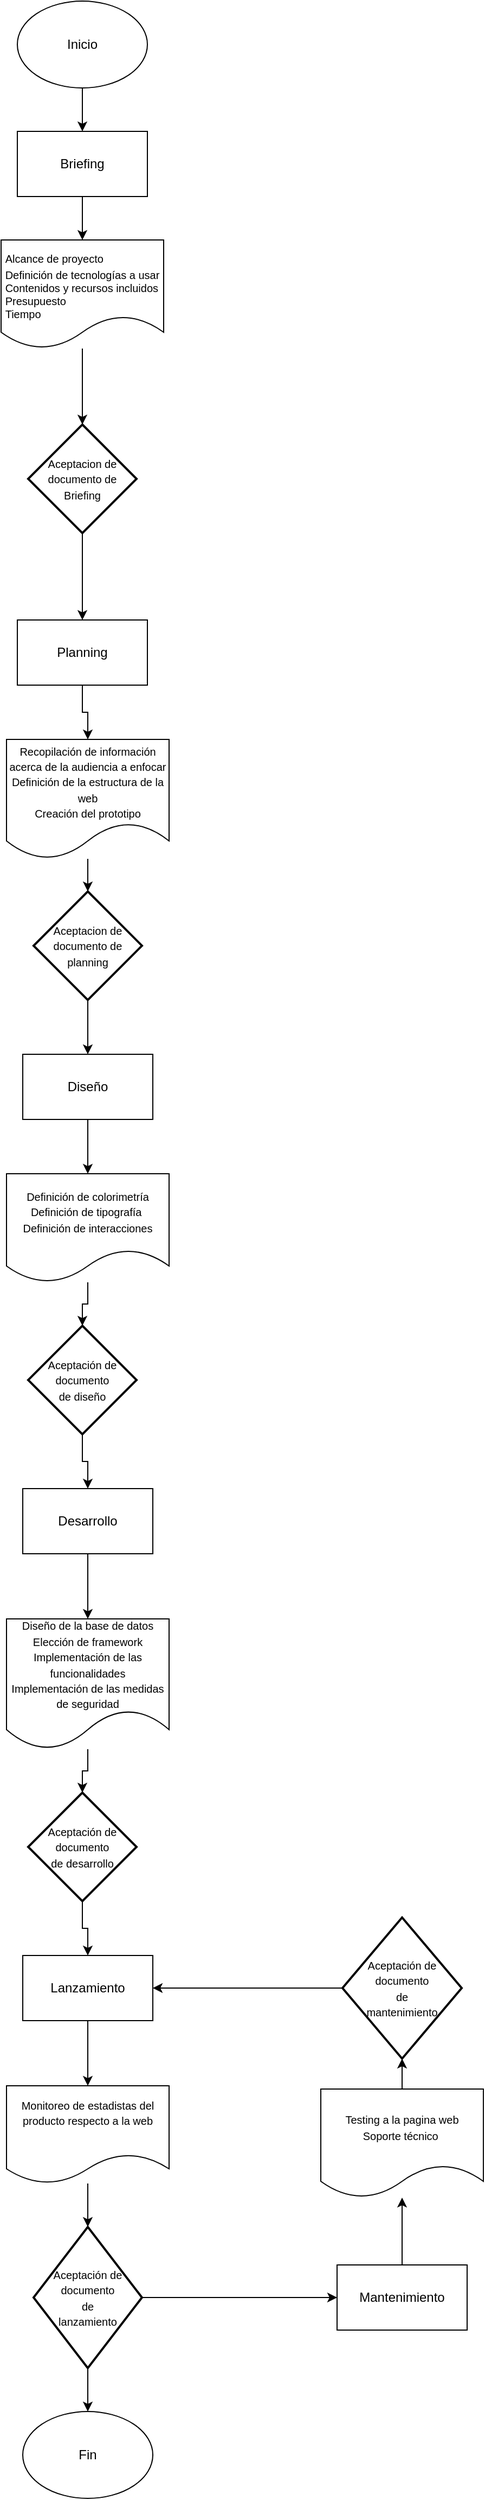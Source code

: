 <mxfile version="13.9.0" type="google"><diagram id="mNJC66ZZ5X-9ywCuKP8u" name="Page-1"><mxGraphModel dx="1662" dy="1931" grid="1" gridSize="10" guides="1" tooltips="1" connect="1" arrows="1" fold="1" page="1" pageScale="1" pageWidth="827" pageHeight="1169" math="0" shadow="0"><root><mxCell id="0"/><mxCell id="1" parent="0"/><mxCell id="lnIU0erm_4SoApP8OHOq-11" style="edgeStyle=orthogonalEdgeStyle;rounded=0;orthogonalLoop=1;jettySize=auto;html=1;entryX=0.5;entryY=0;entryDx=0;entryDy=0;" parent="1" source="lnIU0erm_4SoApP8OHOq-1" target="SesWF4NtDcUlxsdEDkW1-1" edge="1"><mxGeometry relative="1" as="geometry"><mxPoint x="390" y="-10" as="targetPoint"/></mxGeometry></mxCell><mxCell id="lnIU0erm_4SoApP8OHOq-1" value="Briefing" style="rounded=0;whiteSpace=wrap;html=1;" parent="1" vertex="1"><mxGeometry x="330" y="-130" width="120" height="60" as="geometry"/></mxCell><mxCell id="lnIU0erm_4SoApP8OHOq-10" style="edgeStyle=orthogonalEdgeStyle;rounded=0;orthogonalLoop=1;jettySize=auto;html=1;" parent="1" source="lnIU0erm_4SoApP8OHOq-2" target="lnIU0erm_4SoApP8OHOq-1" edge="1"><mxGeometry relative="1" as="geometry"/></mxCell><mxCell id="lnIU0erm_4SoApP8OHOq-2" value="Inicio" style="ellipse;whiteSpace=wrap;html=1;" parent="1" vertex="1"><mxGeometry x="330" y="-250" width="120" height="80" as="geometry"/></mxCell><mxCell id="lnIU0erm_4SoApP8OHOq-3" value="Fin" style="ellipse;whiteSpace=wrap;html=1;" parent="1" vertex="1"><mxGeometry x="335" y="1970" width="120" height="80" as="geometry"/></mxCell><mxCell id="MrtczXI6eKax27psOY74-12" style="edgeStyle=orthogonalEdgeStyle;rounded=0;orthogonalLoop=1;jettySize=auto;html=1;" parent="1" source="lnIU0erm_4SoApP8OHOq-4" target="MrtczXI6eKax27psOY74-1" edge="1"><mxGeometry relative="1" as="geometry"/></mxCell><mxCell id="lnIU0erm_4SoApP8OHOq-4" value="Planning" style="rounded=0;whiteSpace=wrap;html=1;" parent="1" vertex="1"><mxGeometry x="330" y="320" width="120" height="60" as="geometry"/></mxCell><mxCell id="MrtczXI6eKax27psOY74-15" style="edgeStyle=orthogonalEdgeStyle;rounded=0;orthogonalLoop=1;jettySize=auto;html=1;" parent="1" source="lnIU0erm_4SoApP8OHOq-5" target="MrtczXI6eKax27psOY74-3" edge="1"><mxGeometry relative="1" as="geometry"/></mxCell><mxCell id="lnIU0erm_4SoApP8OHOq-5" value="Diseño" style="rounded=0;whiteSpace=wrap;html=1;" parent="1" vertex="1"><mxGeometry x="335" y="720" width="120" height="60" as="geometry"/></mxCell><mxCell id="MrtczXI6eKax27psOY74-18" style="edgeStyle=orthogonalEdgeStyle;rounded=0;orthogonalLoop=1;jettySize=auto;html=1;" parent="1" source="lnIU0erm_4SoApP8OHOq-6" target="MrtczXI6eKax27psOY74-4" edge="1"><mxGeometry relative="1" as="geometry"/></mxCell><mxCell id="lnIU0erm_4SoApP8OHOq-6" value="Desarrollo" style="rounded=0;whiteSpace=wrap;html=1;" parent="1" vertex="1"><mxGeometry x="335" y="1120" width="120" height="60" as="geometry"/></mxCell><mxCell id="MrtczXI6eKax27psOY74-21" style="edgeStyle=orthogonalEdgeStyle;rounded=0;orthogonalLoop=1;jettySize=auto;html=1;" parent="1" source="lnIU0erm_4SoApP8OHOq-7" target="MrtczXI6eKax27psOY74-6" edge="1"><mxGeometry relative="1" as="geometry"/></mxCell><mxCell id="lnIU0erm_4SoApP8OHOq-7" value="Lanzamiento" style="rounded=0;whiteSpace=wrap;html=1;" parent="1" vertex="1"><mxGeometry x="335" y="1550" width="120" height="60" as="geometry"/></mxCell><mxCell id="cjJCH3SpLnpwnpQNsJHJ-3" style="edgeStyle=orthogonalEdgeStyle;rounded=0;orthogonalLoop=1;jettySize=auto;html=1;" edge="1" parent="1" source="lnIU0erm_4SoApP8OHOq-8" target="MrtczXI6eKax27psOY74-5"><mxGeometry relative="1" as="geometry"/></mxCell><mxCell id="lnIU0erm_4SoApP8OHOq-8" value="Mantenimiento" style="rounded=0;whiteSpace=wrap;html=1;" parent="1" vertex="1"><mxGeometry x="625" y="1835" width="120" height="60" as="geometry"/></mxCell><mxCell id="lnIU0erm_4SoApP8OHOq-9" style="edgeStyle=orthogonalEdgeStyle;rounded=0;orthogonalLoop=1;jettySize=auto;html=1;exitX=0.5;exitY=1;exitDx=0;exitDy=0;" parent="1" source="lnIU0erm_4SoApP8OHOq-8" target="lnIU0erm_4SoApP8OHOq-8" edge="1"><mxGeometry relative="1" as="geometry"/></mxCell><mxCell id="SesWF4NtDcUlxsdEDkW1-3" value="" style="edgeStyle=orthogonalEdgeStyle;rounded=0;orthogonalLoop=1;jettySize=auto;html=1;entryX=0.5;entryY=0;entryDx=0;entryDy=0;entryPerimeter=0;" parent="1" source="SesWF4NtDcUlxsdEDkW1-1" target="SesWF4NtDcUlxsdEDkW1-4" edge="1"><mxGeometry relative="1" as="geometry"/></mxCell><mxCell id="SesWF4NtDcUlxsdEDkW1-1" value="&lt;div style=&quot;text-align: left&quot;&gt;&lt;span style=&quot;font-size: 10px&quot;&gt;&lt;br&gt;&lt;/span&gt;&lt;/div&gt;&lt;div style=&quot;text-align: left&quot;&gt;&lt;span style=&quot;font-size: 10px&quot;&gt;&lt;br&gt;&lt;/span&gt;&lt;/div&gt;&lt;div style=&quot;text-align: left&quot;&gt;&lt;span style=&quot;font-size: 10px&quot;&gt;Alcance de proyecto&lt;/span&gt;&lt;/div&gt;&lt;font&gt;&lt;div style=&quot;text-align: left&quot;&gt;&lt;span style=&quot;font-size: 10px&quot;&gt;Definición&amp;nbsp;&lt;/span&gt;&lt;span style=&quot;font-size: 10px&quot;&gt;de tecnologías&amp;nbsp;a usar&lt;/span&gt;&lt;/div&gt;&lt;div style=&quot;font-size: 10px ; text-align: left&quot;&gt;&lt;span&gt;Contenidos y recursos incluidos&lt;/span&gt;&lt;/div&gt;&lt;div style=&quot;font-size: 10px ; text-align: left&quot;&gt;&lt;span&gt;Presupuesto&lt;/span&gt;&lt;/div&gt;&lt;div style=&quot;font-size: 10px ; text-align: left&quot;&gt;&lt;span&gt;Tiempo&lt;/span&gt;&lt;/div&gt;&lt;br&gt;&lt;/font&gt;" style="shape=document;whiteSpace=wrap;html=1;boundedLbl=1;" parent="1" vertex="1"><mxGeometry x="315" y="-30" width="150" height="100" as="geometry"/></mxCell><mxCell id="SesWF4NtDcUlxsdEDkW1-5" value="" style="edgeStyle=orthogonalEdgeStyle;rounded=0;orthogonalLoop=1;jettySize=auto;html=1;" parent="1" source="SesWF4NtDcUlxsdEDkW1-4" target="lnIU0erm_4SoApP8OHOq-4" edge="1"><mxGeometry relative="1" as="geometry"/></mxCell><mxCell id="SesWF4NtDcUlxsdEDkW1-4" value="&lt;font style=&quot;font-size: 10px&quot;&gt;Aceptacion de documento de Briefing&lt;/font&gt;" style="strokeWidth=2;html=1;shape=mxgraph.flowchart.decision;whiteSpace=wrap;" parent="1" vertex="1"><mxGeometry x="340" y="140" width="100" height="100" as="geometry"/></mxCell><mxCell id="MrtczXI6eKax27psOY74-13" style="edgeStyle=orthogonalEdgeStyle;rounded=0;orthogonalLoop=1;jettySize=auto;html=1;" parent="1" source="MrtczXI6eKax27psOY74-1" target="MrtczXI6eKax27psOY74-7" edge="1"><mxGeometry relative="1" as="geometry"/></mxCell><mxCell id="MrtczXI6eKax27psOY74-1" value="&lt;div style=&quot;text-align: left&quot;&gt;&lt;/div&gt;&lt;font style=&quot;font-size: 10px&quot;&gt;Recopilación de información acerca de la audiencia a enfocar&lt;br&gt;Definición de la estructura de la web&lt;br&gt;Creación del prototipo&lt;br&gt;&lt;/font&gt;" style="shape=document;whiteSpace=wrap;html=1;boundedLbl=1;" parent="1" vertex="1"><mxGeometry x="320" y="430" width="150" height="110" as="geometry"/></mxCell><mxCell id="MrtczXI6eKax27psOY74-16" style="edgeStyle=orthogonalEdgeStyle;rounded=0;orthogonalLoop=1;jettySize=auto;html=1;" parent="1" source="MrtczXI6eKax27psOY74-3" target="MrtczXI6eKax27psOY74-8" edge="1"><mxGeometry relative="1" as="geometry"/></mxCell><mxCell id="MrtczXI6eKax27psOY74-3" value="&lt;div style=&quot;text-align: left&quot;&gt;&lt;/div&gt;&lt;font style=&quot;font-size: 10px&quot;&gt;Definición de colorimetría&lt;br&gt;Definición de tipografía&amp;nbsp;&lt;br&gt;Definición de interacciones&lt;br&gt;&lt;/font&gt;" style="shape=document;whiteSpace=wrap;html=1;boundedLbl=1;" parent="1" vertex="1"><mxGeometry x="320" y="830" width="150" height="100" as="geometry"/></mxCell><mxCell id="MrtczXI6eKax27psOY74-19" style="edgeStyle=orthogonalEdgeStyle;rounded=0;orthogonalLoop=1;jettySize=auto;html=1;" parent="1" source="MrtczXI6eKax27psOY74-4" target="MrtczXI6eKax27psOY74-9" edge="1"><mxGeometry relative="1" as="geometry"/></mxCell><mxCell id="MrtczXI6eKax27psOY74-4" value="&lt;div style=&quot;text-align: left&quot;&gt;&lt;/div&gt;&lt;font style=&quot;font-size: 10px&quot;&gt;Diseño de la base de datos&lt;br&gt;Elección de framework&lt;br&gt;Implementación de las funcionalidades&lt;br&gt;Implementación de las medidas de seguridad&lt;br&gt;&lt;/font&gt;" style="shape=document;whiteSpace=wrap;html=1;boundedLbl=1;" parent="1" vertex="1"><mxGeometry x="320" y="1240" width="150" height="120" as="geometry"/></mxCell><mxCell id="cjJCH3SpLnpwnpQNsJHJ-4" style="edgeStyle=orthogonalEdgeStyle;rounded=0;orthogonalLoop=1;jettySize=auto;html=1;" edge="1" parent="1" source="MrtczXI6eKax27psOY74-5" target="MrtczXI6eKax27psOY74-11"><mxGeometry relative="1" as="geometry"/></mxCell><mxCell id="MrtczXI6eKax27psOY74-5" value="&lt;div style=&quot;text-align: left&quot;&gt;&lt;/div&gt;&lt;font style=&quot;font-size: 10px&quot;&gt;Testing a la pagina web&lt;br&gt;Soporte técnico&amp;nbsp;&lt;br&gt;&lt;/font&gt;" style="shape=document;whiteSpace=wrap;html=1;boundedLbl=1;" parent="1" vertex="1"><mxGeometry x="610" y="1673" width="150" height="100" as="geometry"/></mxCell><mxCell id="MrtczXI6eKax27psOY74-22" style="edgeStyle=orthogonalEdgeStyle;rounded=0;orthogonalLoop=1;jettySize=auto;html=1;" parent="1" source="MrtczXI6eKax27psOY74-6" target="MrtczXI6eKax27psOY74-10" edge="1"><mxGeometry relative="1" as="geometry"/></mxCell><mxCell id="MrtczXI6eKax27psOY74-6" value="&lt;div style=&quot;text-align: left&quot;&gt;&lt;/div&gt;&lt;font style=&quot;font-size: 10px&quot;&gt;Monitoreo de estadistas del producto respecto a la web&lt;br&gt;&lt;br&gt;&lt;/font&gt;" style="shape=document;whiteSpace=wrap;html=1;boundedLbl=1;" parent="1" vertex="1"><mxGeometry x="320" y="1670" width="150" height="90" as="geometry"/></mxCell><mxCell id="MrtczXI6eKax27psOY74-14" style="edgeStyle=orthogonalEdgeStyle;rounded=0;orthogonalLoop=1;jettySize=auto;html=1;" parent="1" source="MrtczXI6eKax27psOY74-7" target="lnIU0erm_4SoApP8OHOq-5" edge="1"><mxGeometry relative="1" as="geometry"/></mxCell><mxCell id="MrtczXI6eKax27psOY74-7" value="&lt;font style=&quot;font-size: 10px&quot;&gt;Aceptacion de documento de planning&lt;/font&gt;" style="strokeWidth=2;html=1;shape=mxgraph.flowchart.decision;whiteSpace=wrap;" parent="1" vertex="1"><mxGeometry x="345" y="570" width="100" height="100" as="geometry"/></mxCell><mxCell id="MrtczXI6eKax27psOY74-17" style="edgeStyle=orthogonalEdgeStyle;rounded=0;orthogonalLoop=1;jettySize=auto;html=1;" parent="1" source="MrtczXI6eKax27psOY74-8" target="lnIU0erm_4SoApP8OHOq-6" edge="1"><mxGeometry relative="1" as="geometry"/></mxCell><mxCell id="MrtczXI6eKax27psOY74-8" value="&lt;font style=&quot;font-size: 10px&quot;&gt;Aceptación de documento &lt;br&gt;de diseño&lt;/font&gt;" style="strokeWidth=2;html=1;shape=mxgraph.flowchart.decision;whiteSpace=wrap;" parent="1" vertex="1"><mxGeometry x="340" y="970" width="100" height="100" as="geometry"/></mxCell><mxCell id="MrtczXI6eKax27psOY74-20" style="edgeStyle=orthogonalEdgeStyle;rounded=0;orthogonalLoop=1;jettySize=auto;html=1;" parent="1" source="MrtczXI6eKax27psOY74-9" target="lnIU0erm_4SoApP8OHOq-7" edge="1"><mxGeometry relative="1" as="geometry"/></mxCell><mxCell id="MrtczXI6eKax27psOY74-9" value="&lt;font style=&quot;font-size: 10px&quot;&gt;Aceptación de documento &lt;br&gt;de desarrollo&lt;/font&gt;" style="strokeWidth=2;html=1;shape=mxgraph.flowchart.decision;whiteSpace=wrap;" parent="1" vertex="1"><mxGeometry x="340" y="1400" width="100" height="100" as="geometry"/></mxCell><mxCell id="cjJCH3SpLnpwnpQNsJHJ-1" style="edgeStyle=orthogonalEdgeStyle;rounded=0;orthogonalLoop=1;jettySize=auto;html=1;" edge="1" parent="1" source="MrtczXI6eKax27psOY74-10" target="lnIU0erm_4SoApP8OHOq-3"><mxGeometry relative="1" as="geometry"/></mxCell><mxCell id="cjJCH3SpLnpwnpQNsJHJ-2" style="edgeStyle=orthogonalEdgeStyle;rounded=0;orthogonalLoop=1;jettySize=auto;html=1;entryX=0;entryY=0.5;entryDx=0;entryDy=0;" edge="1" parent="1" source="MrtczXI6eKax27psOY74-10" target="lnIU0erm_4SoApP8OHOq-8"><mxGeometry relative="1" as="geometry"/></mxCell><mxCell id="MrtczXI6eKax27psOY74-10" value="&lt;font style=&quot;font-size: 10px&quot;&gt;Aceptación de documento &lt;br&gt;de &lt;br&gt;lanzamiento&lt;/font&gt;" style="strokeWidth=2;html=1;shape=mxgraph.flowchart.decision;whiteSpace=wrap;" parent="1" vertex="1"><mxGeometry x="345" y="1800" width="100" height="130" as="geometry"/></mxCell><mxCell id="cjJCH3SpLnpwnpQNsJHJ-5" style="edgeStyle=orthogonalEdgeStyle;rounded=0;orthogonalLoop=1;jettySize=auto;html=1;" edge="1" parent="1" source="MrtczXI6eKax27psOY74-11" target="lnIU0erm_4SoApP8OHOq-7"><mxGeometry relative="1" as="geometry"/></mxCell><mxCell id="MrtczXI6eKax27psOY74-11" value="&lt;font style=&quot;font-size: 10px&quot;&gt;Aceptación de documento &lt;br&gt;de &lt;br&gt;mantenimiento&lt;/font&gt;" style="strokeWidth=2;html=1;shape=mxgraph.flowchart.decision;whiteSpace=wrap;" parent="1" vertex="1"><mxGeometry x="630" y="1515" width="110" height="130" as="geometry"/></mxCell></root></mxGraphModel></diagram></mxfile>